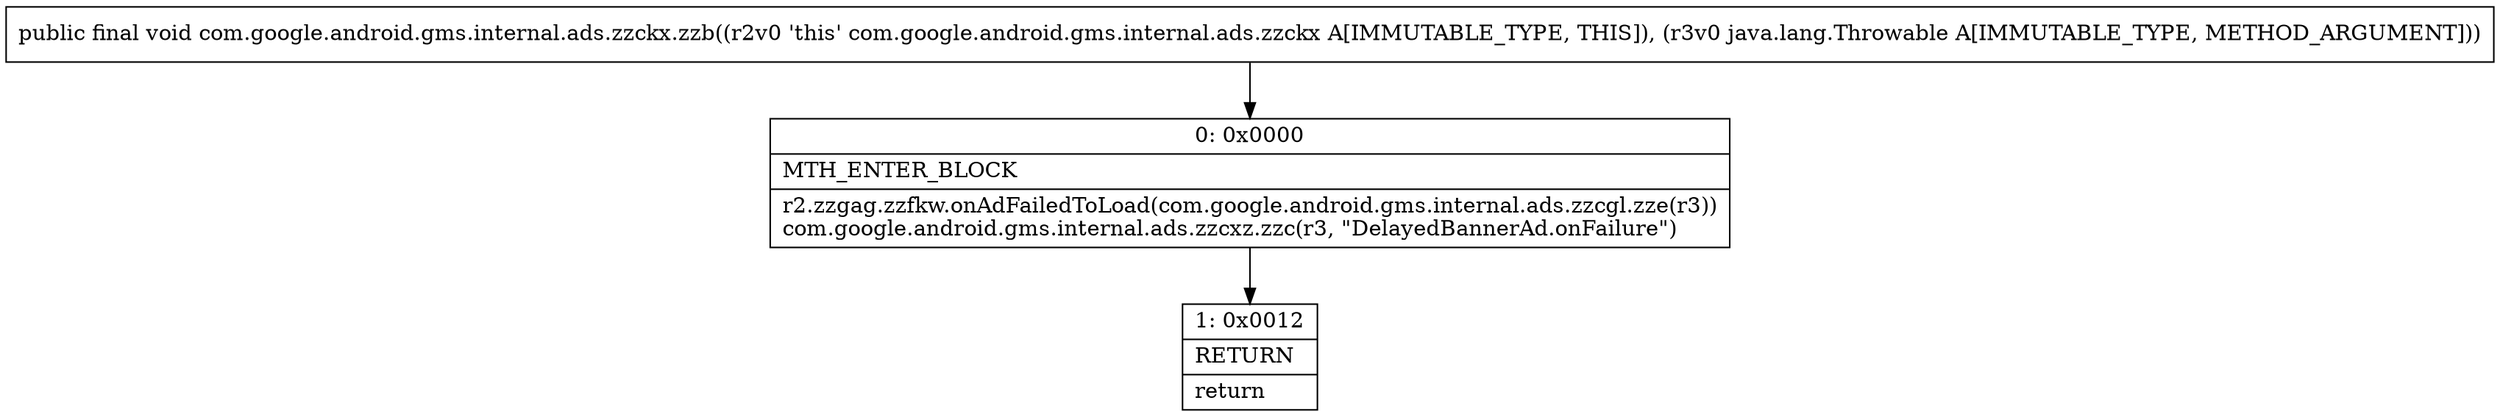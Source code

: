digraph "CFG forcom.google.android.gms.internal.ads.zzckx.zzb(Ljava\/lang\/Throwable;)V" {
Node_0 [shape=record,label="{0\:\ 0x0000|MTH_ENTER_BLOCK\l|r2.zzgag.zzfkw.onAdFailedToLoad(com.google.android.gms.internal.ads.zzcgl.zze(r3))\lcom.google.android.gms.internal.ads.zzcxz.zzc(r3, \"DelayedBannerAd.onFailure\")\l}"];
Node_1 [shape=record,label="{1\:\ 0x0012|RETURN\l|return\l}"];
MethodNode[shape=record,label="{public final void com.google.android.gms.internal.ads.zzckx.zzb((r2v0 'this' com.google.android.gms.internal.ads.zzckx A[IMMUTABLE_TYPE, THIS]), (r3v0 java.lang.Throwable A[IMMUTABLE_TYPE, METHOD_ARGUMENT])) }"];
MethodNode -> Node_0;
Node_0 -> Node_1;
}

